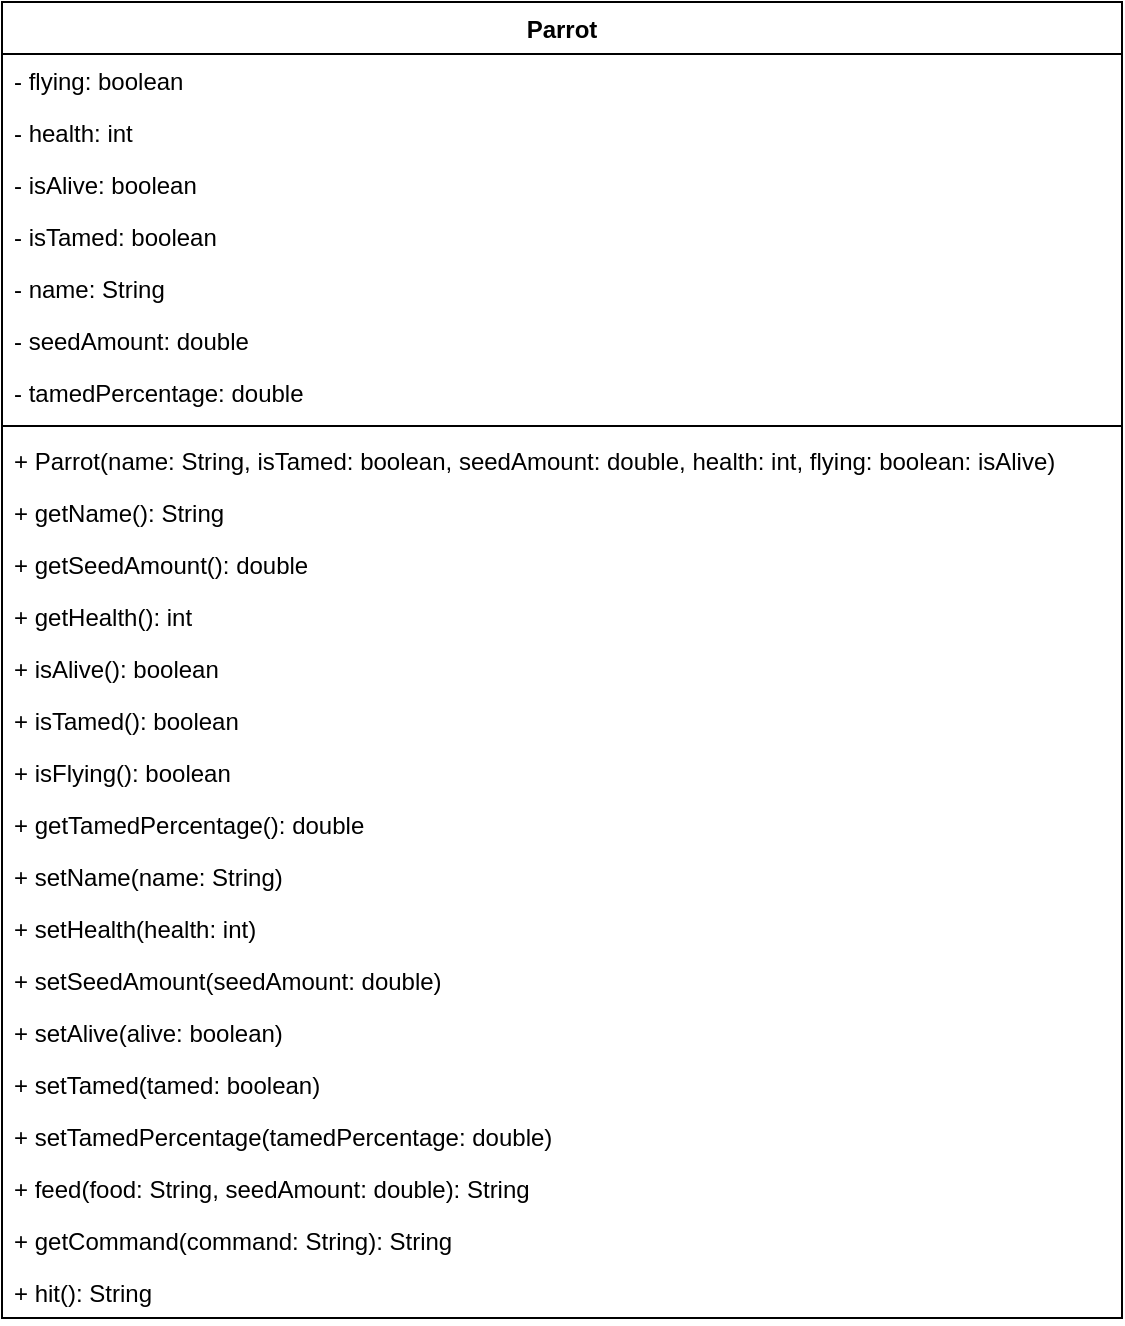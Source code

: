 <mxfile version="20.8.15" type="device"><diagram name="Page-1" id="64aKV7rrAkJdnkbZDz42"><mxGraphModel dx="1310" dy="599" grid="1" gridSize="10" guides="1" tooltips="1" connect="1" arrows="1" fold="1" page="1" pageScale="1" pageWidth="850" pageHeight="1100" math="0" shadow="0"><root><mxCell id="0"/><mxCell id="1" parent="0"/><mxCell id="s4HVJjUVFvcbYlKAhtDX-1" value="Parrot" style="swimlane;fontStyle=1;align=center;verticalAlign=top;childLayout=stackLayout;horizontal=1;startSize=26;horizontalStack=0;resizeParent=1;resizeParentMax=0;resizeLast=0;collapsible=1;marginBottom=0;" parent="1" vertex="1"><mxGeometry x="90" y="150" width="560" height="658" as="geometry"/></mxCell><mxCell id="s4HVJjUVFvcbYlKAhtDX-2" value="- flying: boolean" style="text;strokeColor=none;fillColor=none;align=left;verticalAlign=top;spacingLeft=4;spacingRight=4;overflow=hidden;rotatable=0;points=[[0,0.5],[1,0.5]];portConstraint=eastwest;" parent="s4HVJjUVFvcbYlKAhtDX-1" vertex="1"><mxGeometry y="26" width="560" height="26" as="geometry"/></mxCell><mxCell id="s4HVJjUVFvcbYlKAhtDX-16" value="- health: int" style="text;strokeColor=none;fillColor=none;align=left;verticalAlign=top;spacingLeft=4;spacingRight=4;overflow=hidden;rotatable=0;points=[[0,0.5],[1,0.5]];portConstraint=eastwest;" parent="s4HVJjUVFvcbYlKAhtDX-1" vertex="1"><mxGeometry y="52" width="560" height="26" as="geometry"/></mxCell><mxCell id="s4HVJjUVFvcbYlKAhtDX-17" value="- isAlive: boolean" style="text;strokeColor=none;fillColor=none;align=left;verticalAlign=top;spacingLeft=4;spacingRight=4;overflow=hidden;rotatable=0;points=[[0,0.5],[1,0.5]];portConstraint=eastwest;" parent="s4HVJjUVFvcbYlKAhtDX-1" vertex="1"><mxGeometry y="78" width="560" height="26" as="geometry"/></mxCell><mxCell id="XFcZhG7-nd6VVGElHNaU-45" value="- isTamed: boolean" style="text;strokeColor=none;fillColor=none;align=left;verticalAlign=top;spacingLeft=4;spacingRight=4;overflow=hidden;rotatable=0;points=[[0,0.5],[1,0.5]];portConstraint=eastwest;" parent="s4HVJjUVFvcbYlKAhtDX-1" vertex="1"><mxGeometry y="104" width="560" height="26" as="geometry"/></mxCell><mxCell id="XFcZhG7-nd6VVGElHNaU-46" value="- name: String" style="text;strokeColor=none;fillColor=none;align=left;verticalAlign=top;spacingLeft=4;spacingRight=4;overflow=hidden;rotatable=0;points=[[0,0.5],[1,0.5]];portConstraint=eastwest;" parent="s4HVJjUVFvcbYlKAhtDX-1" vertex="1"><mxGeometry y="130" width="560" height="26" as="geometry"/></mxCell><mxCell id="XFcZhG7-nd6VVGElHNaU-48" value="- seedAmount: double" style="text;strokeColor=none;fillColor=none;align=left;verticalAlign=top;spacingLeft=4;spacingRight=4;overflow=hidden;rotatable=0;points=[[0,0.5],[1,0.5]];portConstraint=eastwest;" parent="s4HVJjUVFvcbYlKAhtDX-1" vertex="1"><mxGeometry y="156" width="560" height="26" as="geometry"/></mxCell><mxCell id="XFcZhG7-nd6VVGElHNaU-49" value="- tamedPercentage: double" style="text;strokeColor=none;fillColor=none;align=left;verticalAlign=top;spacingLeft=4;spacingRight=4;overflow=hidden;rotatable=0;points=[[0,0.5],[1,0.5]];portConstraint=eastwest;" parent="s4HVJjUVFvcbYlKAhtDX-1" vertex="1"><mxGeometry y="182" width="560" height="26" as="geometry"/></mxCell><mxCell id="s4HVJjUVFvcbYlKAhtDX-3" value="" style="line;strokeWidth=1;fillColor=none;align=left;verticalAlign=middle;spacingTop=-1;spacingLeft=3;spacingRight=3;rotatable=0;labelPosition=right;points=[];portConstraint=eastwest;strokeColor=inherit;" parent="s4HVJjUVFvcbYlKAhtDX-1" vertex="1"><mxGeometry y="208" width="560" height="8" as="geometry"/></mxCell><mxCell id="s4HVJjUVFvcbYlKAhtDX-4" value="+ Parrot(name: String, isTamed: boolean, seedAmount: double, health: int, flying: boolean: isAlive)" style="text;strokeColor=none;fillColor=none;align=left;verticalAlign=top;spacingLeft=4;spacingRight=4;overflow=hidden;rotatable=0;points=[[0,0.5],[1,0.5]];portConstraint=eastwest;" parent="s4HVJjUVFvcbYlKAhtDX-1" vertex="1"><mxGeometry y="216" width="560" height="26" as="geometry"/></mxCell><mxCell id="XFcZhG7-nd6VVGElHNaU-54" value="+ getName(): String" style="text;strokeColor=none;fillColor=none;align=left;verticalAlign=top;spacingLeft=4;spacingRight=4;overflow=hidden;rotatable=0;points=[[0,0.5],[1,0.5]];portConstraint=eastwest;" parent="s4HVJjUVFvcbYlKAhtDX-1" vertex="1"><mxGeometry y="242" width="560" height="26" as="geometry"/></mxCell><mxCell id="XFcZhG7-nd6VVGElHNaU-47" value="+ getSeedAmount(): double" style="text;strokeColor=none;fillColor=none;align=left;verticalAlign=top;spacingLeft=4;spacingRight=4;overflow=hidden;rotatable=0;points=[[0,0.5],[1,0.5]];portConstraint=eastwest;" parent="s4HVJjUVFvcbYlKAhtDX-1" vertex="1"><mxGeometry y="268" width="560" height="26" as="geometry"/></mxCell><mxCell id="XFcZhG7-nd6VVGElHNaU-53" value="+ getHealth(): int" style="text;strokeColor=none;fillColor=none;align=left;verticalAlign=top;spacingLeft=4;spacingRight=4;overflow=hidden;rotatable=0;points=[[0,0.5],[1,0.5]];portConstraint=eastwest;" parent="s4HVJjUVFvcbYlKAhtDX-1" vertex="1"><mxGeometry y="294" width="560" height="26" as="geometry"/></mxCell><mxCell id="XFcZhG7-nd6VVGElHNaU-55" value="+ isAlive(): boolean" style="text;strokeColor=none;fillColor=none;align=left;verticalAlign=top;spacingLeft=4;spacingRight=4;overflow=hidden;rotatable=0;points=[[0,0.5],[1,0.5]];portConstraint=eastwest;" parent="s4HVJjUVFvcbYlKAhtDX-1" vertex="1"><mxGeometry y="320" width="560" height="26" as="geometry"/></mxCell><mxCell id="XFcZhG7-nd6VVGElHNaU-56" value="+ isTamed(): boolean" style="text;strokeColor=none;fillColor=none;align=left;verticalAlign=top;spacingLeft=4;spacingRight=4;overflow=hidden;rotatable=0;points=[[0,0.5],[1,0.5]];portConstraint=eastwest;" parent="s4HVJjUVFvcbYlKAhtDX-1" vertex="1"><mxGeometry y="346" width="560" height="26" as="geometry"/></mxCell><mxCell id="XFcZhG7-nd6VVGElHNaU-57" value="+ isFlying(): boolean" style="text;strokeColor=none;fillColor=none;align=left;verticalAlign=top;spacingLeft=4;spacingRight=4;overflow=hidden;rotatable=0;points=[[0,0.5],[1,0.5]];portConstraint=eastwest;" parent="s4HVJjUVFvcbYlKAhtDX-1" vertex="1"><mxGeometry y="372" width="560" height="26" as="geometry"/></mxCell><mxCell id="XFcZhG7-nd6VVGElHNaU-60" value="+ getTamedPercentage(): double" style="text;strokeColor=none;fillColor=none;align=left;verticalAlign=top;spacingLeft=4;spacingRight=4;overflow=hidden;rotatable=0;points=[[0,0.5],[1,0.5]];portConstraint=eastwest;" parent="s4HVJjUVFvcbYlKAhtDX-1" vertex="1"><mxGeometry y="398" width="560" height="26" as="geometry"/></mxCell><mxCell id="XFcZhG7-nd6VVGElHNaU-61" value="+ setName(name: String)" style="text;strokeColor=none;fillColor=none;align=left;verticalAlign=top;spacingLeft=4;spacingRight=4;overflow=hidden;rotatable=0;points=[[0,0.5],[1,0.5]];portConstraint=eastwest;" parent="s4HVJjUVFvcbYlKAhtDX-1" vertex="1"><mxGeometry y="424" width="560" height="26" as="geometry"/></mxCell><mxCell id="XFcZhG7-nd6VVGElHNaU-62" value="+ setHealth(health: int)" style="text;strokeColor=none;fillColor=none;align=left;verticalAlign=top;spacingLeft=4;spacingRight=4;overflow=hidden;rotatable=0;points=[[0,0.5],[1,0.5]];portConstraint=eastwest;" parent="s4HVJjUVFvcbYlKAhtDX-1" vertex="1"><mxGeometry y="450" width="560" height="26" as="geometry"/></mxCell><mxCell id="XFcZhG7-nd6VVGElHNaU-63" value="+ setSeedAmount(seedAmount: double)" style="text;strokeColor=none;fillColor=none;align=left;verticalAlign=top;spacingLeft=4;spacingRight=4;overflow=hidden;rotatable=0;points=[[0,0.5],[1,0.5]];portConstraint=eastwest;" parent="s4HVJjUVFvcbYlKAhtDX-1" vertex="1"><mxGeometry y="476" width="560" height="26" as="geometry"/></mxCell><mxCell id="XFcZhG7-nd6VVGElHNaU-64" value="+ setAlive(alive: boolean)" style="text;strokeColor=none;fillColor=none;align=left;verticalAlign=top;spacingLeft=4;spacingRight=4;overflow=hidden;rotatable=0;points=[[0,0.5],[1,0.5]];portConstraint=eastwest;" parent="s4HVJjUVFvcbYlKAhtDX-1" vertex="1"><mxGeometry y="502" width="560" height="26" as="geometry"/></mxCell><mxCell id="XFcZhG7-nd6VVGElHNaU-65" value="+ setTamed(tamed: boolean)" style="text;strokeColor=none;fillColor=none;align=left;verticalAlign=top;spacingLeft=4;spacingRight=4;overflow=hidden;rotatable=0;points=[[0,0.5],[1,0.5]];portConstraint=eastwest;" parent="s4HVJjUVFvcbYlKAhtDX-1" vertex="1"><mxGeometry y="528" width="560" height="26" as="geometry"/></mxCell><mxCell id="XFcZhG7-nd6VVGElHNaU-66" value="+ setTamedPercentage(tamedPercentage: double)" style="text;strokeColor=none;fillColor=none;align=left;verticalAlign=top;spacingLeft=4;spacingRight=4;overflow=hidden;rotatable=0;points=[[0,0.5],[1,0.5]];portConstraint=eastwest;" parent="s4HVJjUVFvcbYlKAhtDX-1" vertex="1"><mxGeometry y="554" width="560" height="26" as="geometry"/></mxCell><mxCell id="XFcZhG7-nd6VVGElHNaU-58" value="+ feed(food: String, seedAmount: double): String" style="text;strokeColor=none;fillColor=none;align=left;verticalAlign=top;spacingLeft=4;spacingRight=4;overflow=hidden;rotatable=0;points=[[0,0.5],[1,0.5]];portConstraint=eastwest;" parent="s4HVJjUVFvcbYlKAhtDX-1" vertex="1"><mxGeometry y="580" width="560" height="26" as="geometry"/></mxCell><mxCell id="XFcZhG7-nd6VVGElHNaU-68" value="+ getCommand(command: String): String" style="text;strokeColor=none;fillColor=none;align=left;verticalAlign=top;spacingLeft=4;spacingRight=4;overflow=hidden;rotatable=0;points=[[0,0.5],[1,0.5]];portConstraint=eastwest;" parent="s4HVJjUVFvcbYlKAhtDX-1" vertex="1"><mxGeometry y="606" width="560" height="26" as="geometry"/></mxCell><mxCell id="XFcZhG7-nd6VVGElHNaU-59" value="+ hit(): String" style="text;strokeColor=none;fillColor=none;align=left;verticalAlign=top;spacingLeft=4;spacingRight=4;overflow=hidden;rotatable=0;points=[[0,0.5],[1,0.5]];portConstraint=eastwest;" parent="s4HVJjUVFvcbYlKAhtDX-1" vertex="1"><mxGeometry y="632" width="560" height="26" as="geometry"/></mxCell></root></mxGraphModel></diagram></mxfile>